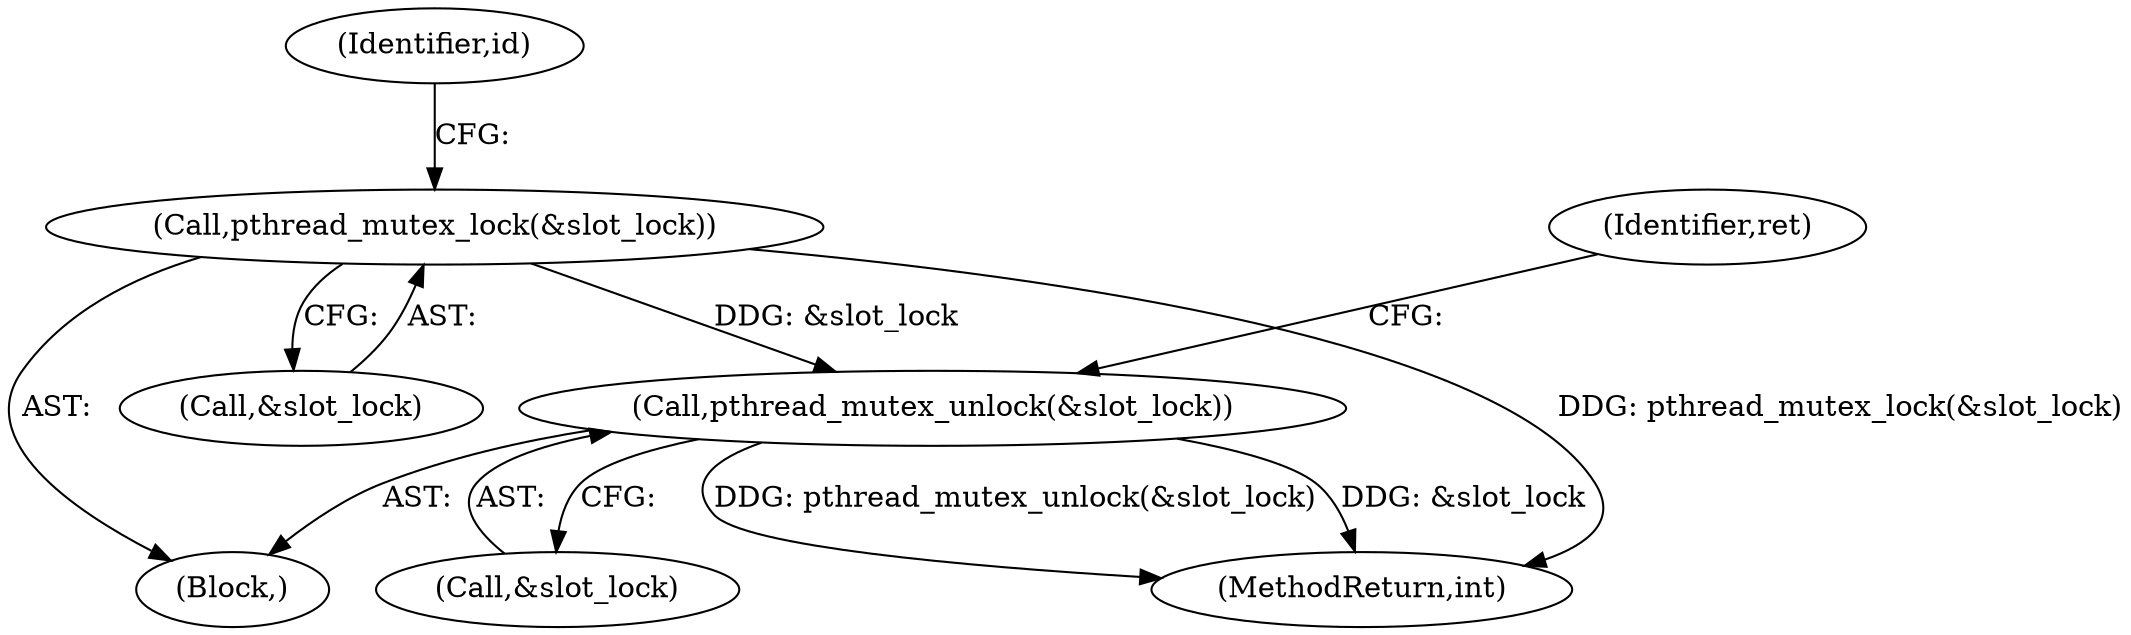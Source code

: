 digraph "0_Android_472271b153c5dc53c28beac55480a8d8434b2d5c_33@API" {
"1000157" [label="(Call,pthread_mutex_unlock(&slot_lock))"];
"1000104" [label="(Call,pthread_mutex_lock(&slot_lock))"];
"1000105" [label="(Call,&slot_lock)"];
"1000104" [label="(Call,pthread_mutex_lock(&slot_lock))"];
"1000157" [label="(Call,pthread_mutex_unlock(&slot_lock))"];
"1000161" [label="(Identifier,ret)"];
"1000158" [label="(Call,&slot_lock)"];
"1000162" [label="(MethodReturn,int)"];
"1000103" [label="(Block,)"];
"1000109" [label="(Identifier,id)"];
"1000157" -> "1000103"  [label="AST: "];
"1000157" -> "1000158"  [label="CFG: "];
"1000158" -> "1000157"  [label="AST: "];
"1000161" -> "1000157"  [label="CFG: "];
"1000157" -> "1000162"  [label="DDG: pthread_mutex_unlock(&slot_lock)"];
"1000157" -> "1000162"  [label="DDG: &slot_lock"];
"1000104" -> "1000157"  [label="DDG: &slot_lock"];
"1000104" -> "1000103"  [label="AST: "];
"1000104" -> "1000105"  [label="CFG: "];
"1000105" -> "1000104"  [label="AST: "];
"1000109" -> "1000104"  [label="CFG: "];
"1000104" -> "1000162"  [label="DDG: pthread_mutex_lock(&slot_lock)"];
}
